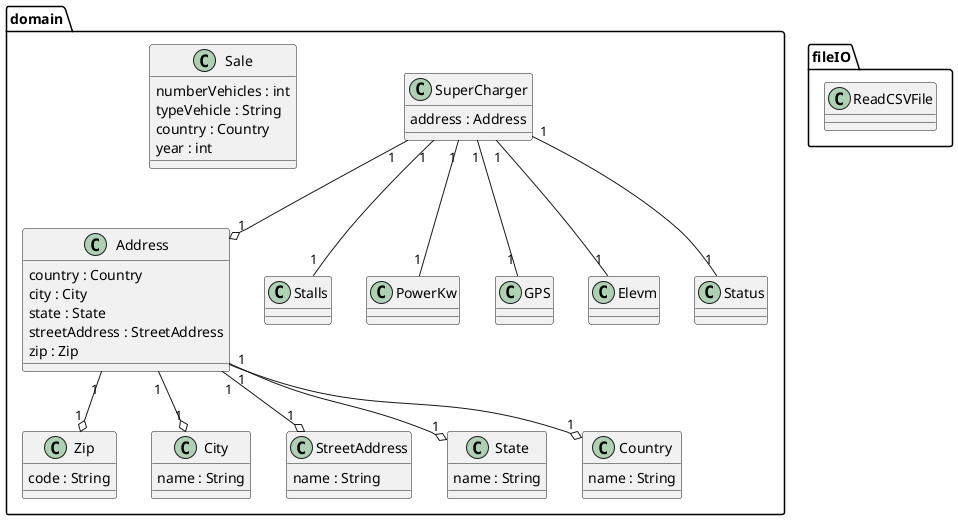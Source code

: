 


@startuml



    package domain{
        class Address{
            country : Country
            city : City
            state : State
            streetAddress : StreetAddress
            zip : Zip
        }

        class Zip{
            code : String
        }

        class City{
            name : String
        }

        class StreetAddress{
            name : String
        }

        class State{
            name : String
        }

        class Country {
            name : String


        }

        class SuperCharger{
            address : Address
        }

        class Sale{
            numberVehicles : int
            typeVehicle : String
            country : Country
            year : int
        }


        class Stalls{
        }

        class PowerKw{
        }

        class GPS{
        }

        class Elevm{
        }

        class Status{
        }
    }

    package fileIO{
        class ReadCSVFile{

        }
    }
Address "1" --o "1" Country
Address "1" --o "1" City
Address "1" --o "1" StreetAddress
Address "1" --o "1" Zip
Address "1" --o "1" State

SuperCharger "1" --o "1" Address
SuperCharger "1" -- "1" Status
SuperCharger "1" -- "1" GPS
SuperCharger "1" -- "1" PowerKw
SuperCharger "1" -- "1" Stalls
SuperCharger "1" -- "1" Elevm

@enduml